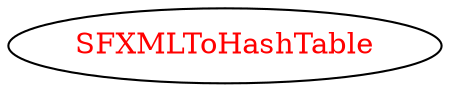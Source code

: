 digraph dependencyGraph {
 concentrate=true;
 ranksep="2.0";
 rankdir="LR"; 
 splines="ortho";
"SFXMLToHashTable" [fontcolor="red"];
}